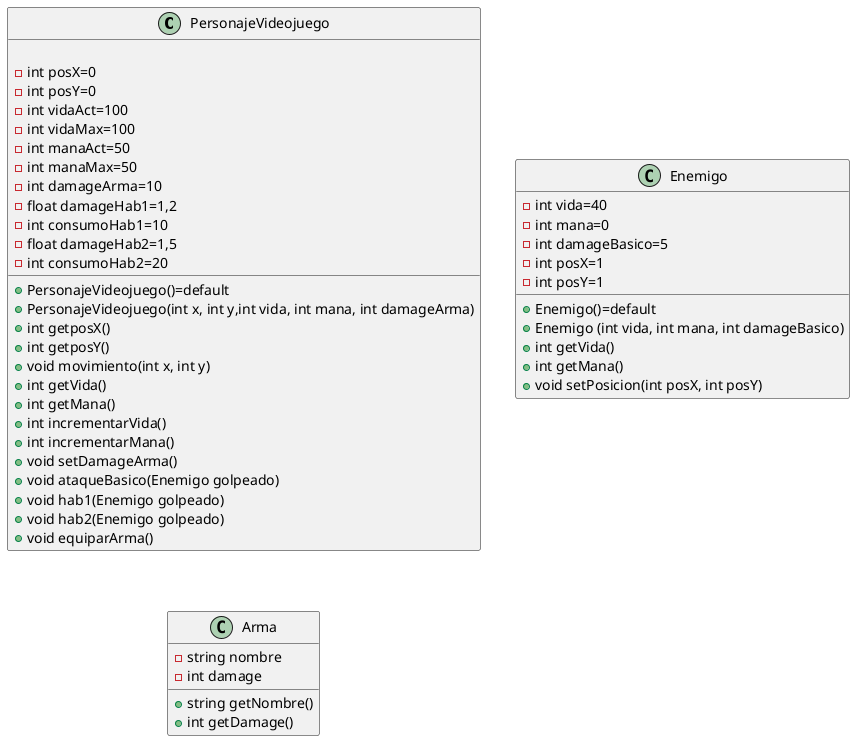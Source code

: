 @startuml

class PersonajeVideojuego{

    +PersonajeVideojuego()=default
    +PersonajeVideojuego(int x, int y,int vida, int mana, int damageArma)
    +int getposX()
    +int getposY()
    +void movimiento(int x, int y)
    +int getVida()
    +int getMana()
    +int incrementarVida()
    +int incrementarMana()
    +void setDamageArma()
    +void ataqueBasico(Enemigo golpeado)
    +void hab1(Enemigo golpeado)
    +void hab2(Enemigo golpeado)
    +void equiparArma()
    
    -int posX=0
    -int posY=0
    -int vidaAct=100
    -int vidaMax=100
    -int manaAct=50
    -int manaMax=50
    -int damageArma=10
    -float damageHab1=1,2
    -int consumoHab1=10
    -float damageHab2=1,5
    -int consumoHab2=20
}

class Enemigo{
    +Enemigo()=default
    +Enemigo (int vida, int mana, int damageBasico)
    +int getVida()
    +int getMana()
    +void setPosicion(int posX, int posY)

    -int vida=40
    -int mana=0
    -int damageBasico=5
    -int posX=1
    -int posY=1
}

class Arma{
    +string getNombre()
    +int getDamage()
    -string nombre
    -int damage
}

@enduml